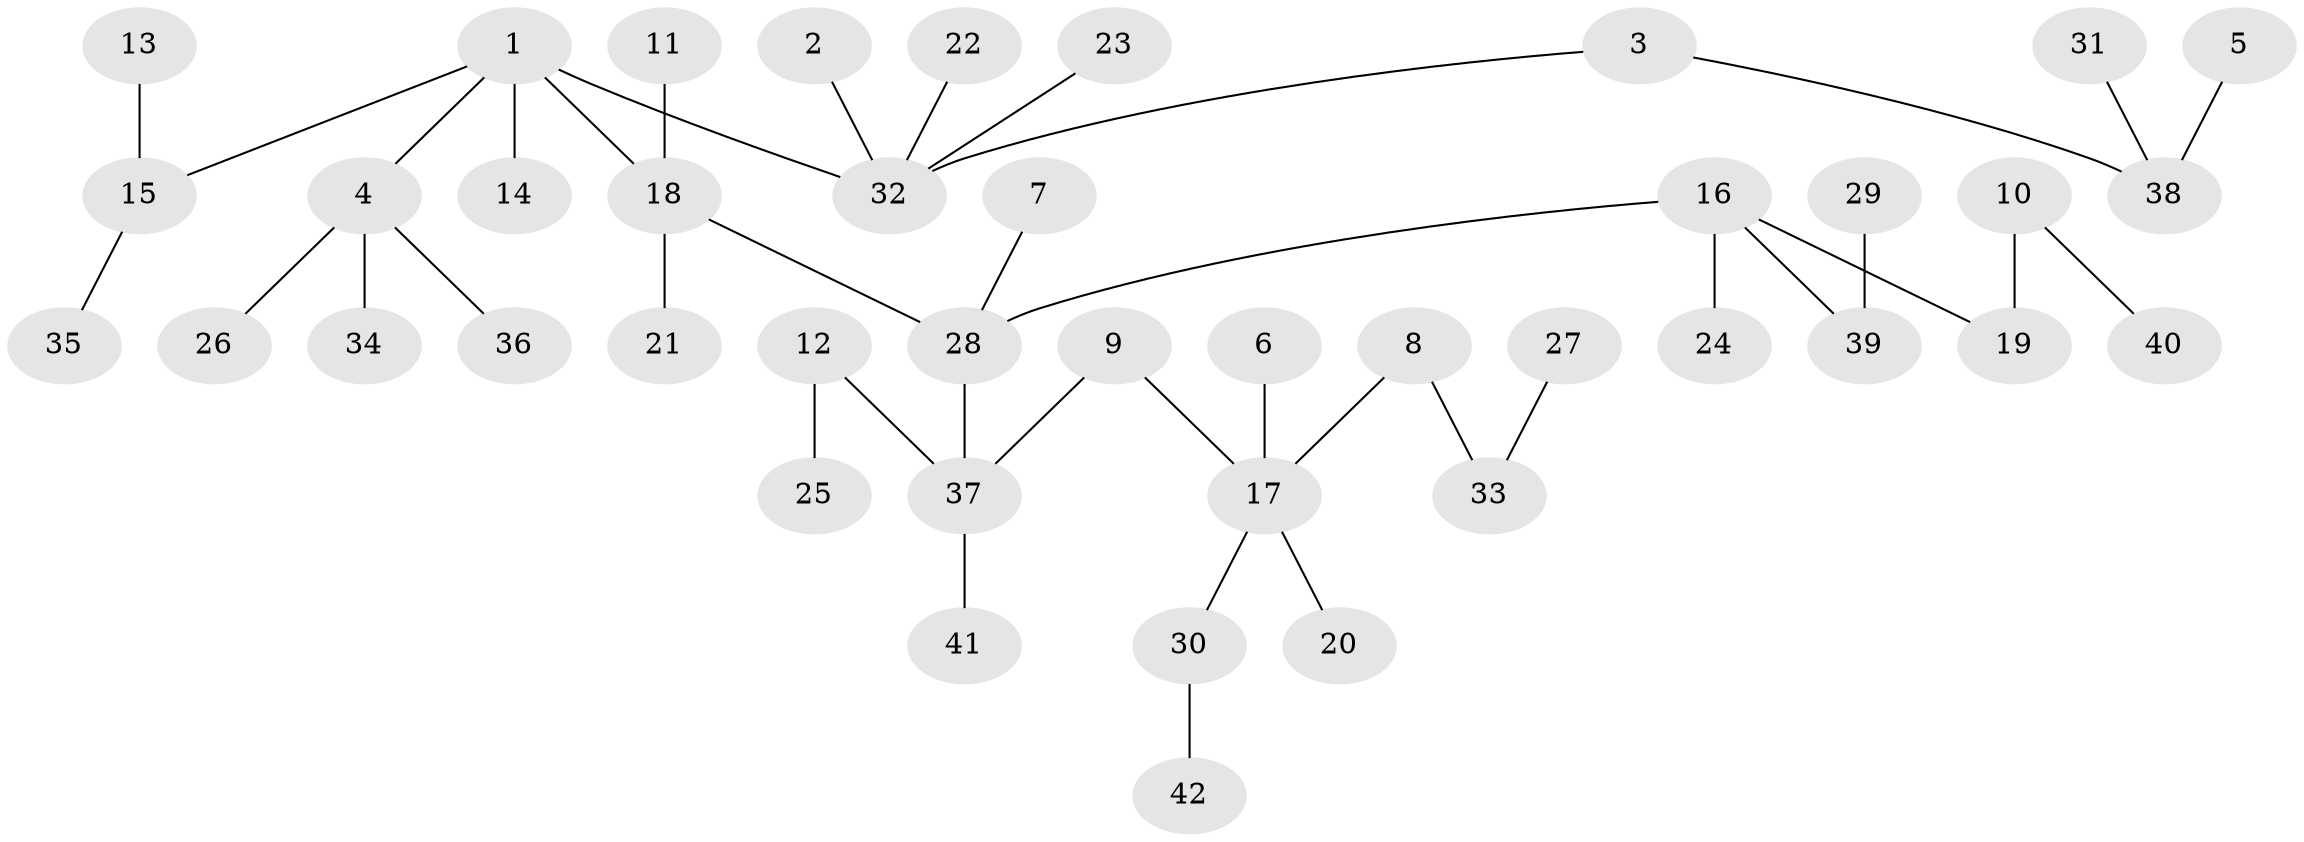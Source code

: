 // original degree distribution, {6: 0.03571428571428571, 2: 0.30952380952380953, 5: 0.023809523809523808, 1: 0.4642857142857143, 3: 0.10714285714285714, 4: 0.05952380952380952}
// Generated by graph-tools (version 1.1) at 2025/50/03/09/25 03:50:26]
// undirected, 42 vertices, 41 edges
graph export_dot {
graph [start="1"]
  node [color=gray90,style=filled];
  1;
  2;
  3;
  4;
  5;
  6;
  7;
  8;
  9;
  10;
  11;
  12;
  13;
  14;
  15;
  16;
  17;
  18;
  19;
  20;
  21;
  22;
  23;
  24;
  25;
  26;
  27;
  28;
  29;
  30;
  31;
  32;
  33;
  34;
  35;
  36;
  37;
  38;
  39;
  40;
  41;
  42;
  1 -- 4 [weight=1.0];
  1 -- 14 [weight=1.0];
  1 -- 15 [weight=1.0];
  1 -- 18 [weight=1.0];
  1 -- 32 [weight=1.0];
  2 -- 32 [weight=1.0];
  3 -- 32 [weight=1.0];
  3 -- 38 [weight=1.0];
  4 -- 26 [weight=1.0];
  4 -- 34 [weight=1.0];
  4 -- 36 [weight=1.0];
  5 -- 38 [weight=1.0];
  6 -- 17 [weight=1.0];
  7 -- 28 [weight=1.0];
  8 -- 17 [weight=1.0];
  8 -- 33 [weight=1.0];
  9 -- 17 [weight=1.0];
  9 -- 37 [weight=1.0];
  10 -- 19 [weight=1.0];
  10 -- 40 [weight=1.0];
  11 -- 18 [weight=1.0];
  12 -- 25 [weight=1.0];
  12 -- 37 [weight=1.0];
  13 -- 15 [weight=1.0];
  15 -- 35 [weight=1.0];
  16 -- 19 [weight=1.0];
  16 -- 24 [weight=1.0];
  16 -- 28 [weight=1.0];
  16 -- 39 [weight=1.0];
  17 -- 20 [weight=1.0];
  17 -- 30 [weight=1.0];
  18 -- 21 [weight=1.0];
  18 -- 28 [weight=1.0];
  22 -- 32 [weight=1.0];
  23 -- 32 [weight=1.0];
  27 -- 33 [weight=1.0];
  28 -- 37 [weight=1.0];
  29 -- 39 [weight=1.0];
  30 -- 42 [weight=1.0];
  31 -- 38 [weight=1.0];
  37 -- 41 [weight=1.0];
}

